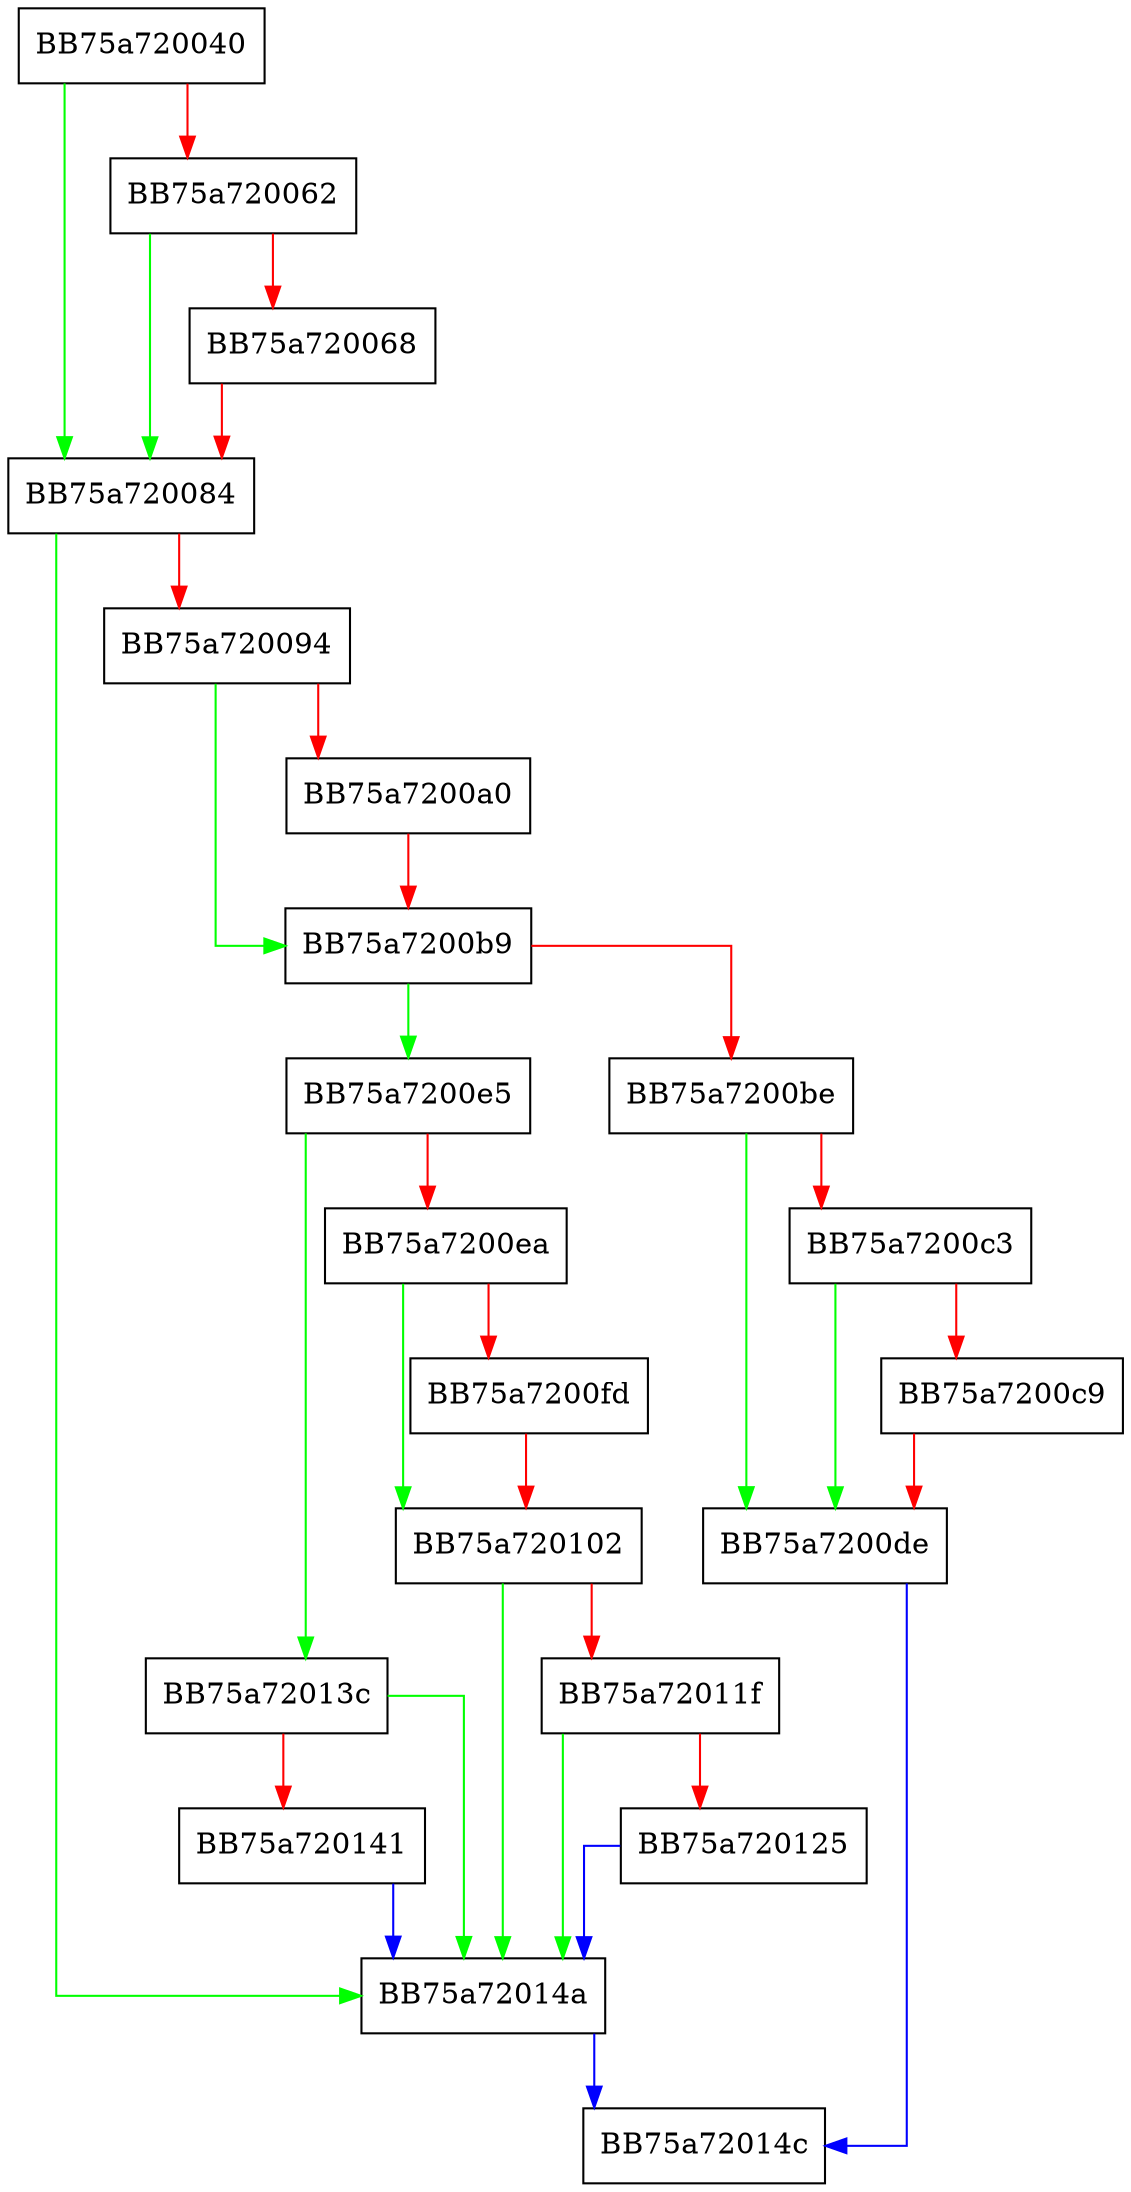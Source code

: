 digraph FastpathSigLoadEndNotification {
  node [shape="box"];
  graph [splines=ortho];
  BB75a720040 -> BB75a720084 [color="green"];
  BB75a720040 -> BB75a720062 [color="red"];
  BB75a720062 -> BB75a720084 [color="green"];
  BB75a720062 -> BB75a720068 [color="red"];
  BB75a720068 -> BB75a720084 [color="red"];
  BB75a720084 -> BB75a72014a [color="green"];
  BB75a720084 -> BB75a720094 [color="red"];
  BB75a720094 -> BB75a7200b9 [color="green"];
  BB75a720094 -> BB75a7200a0 [color="red"];
  BB75a7200a0 -> BB75a7200b9 [color="red"];
  BB75a7200b9 -> BB75a7200e5 [color="green"];
  BB75a7200b9 -> BB75a7200be [color="red"];
  BB75a7200be -> BB75a7200de [color="green"];
  BB75a7200be -> BB75a7200c3 [color="red"];
  BB75a7200c3 -> BB75a7200de [color="green"];
  BB75a7200c3 -> BB75a7200c9 [color="red"];
  BB75a7200c9 -> BB75a7200de [color="red"];
  BB75a7200de -> BB75a72014c [color="blue"];
  BB75a7200e5 -> BB75a72013c [color="green"];
  BB75a7200e5 -> BB75a7200ea [color="red"];
  BB75a7200ea -> BB75a720102 [color="green"];
  BB75a7200ea -> BB75a7200fd [color="red"];
  BB75a7200fd -> BB75a720102 [color="red"];
  BB75a720102 -> BB75a72014a [color="green"];
  BB75a720102 -> BB75a72011f [color="red"];
  BB75a72011f -> BB75a72014a [color="green"];
  BB75a72011f -> BB75a720125 [color="red"];
  BB75a720125 -> BB75a72014a [color="blue"];
  BB75a72013c -> BB75a72014a [color="green"];
  BB75a72013c -> BB75a720141 [color="red"];
  BB75a720141 -> BB75a72014a [color="blue"];
  BB75a72014a -> BB75a72014c [color="blue"];
}